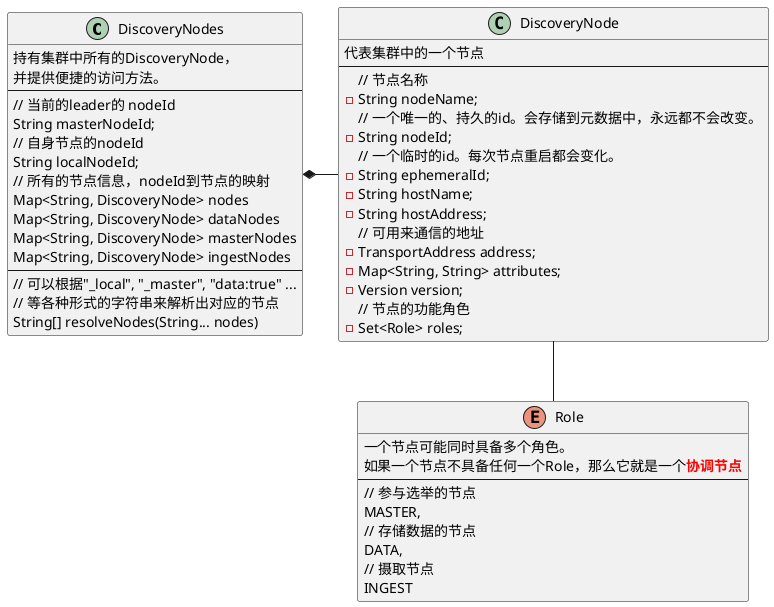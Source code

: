 @startuml
class DiscoveryNodes {
    持有集群中所有的DiscoveryNode，
    并提供便捷的访问方法。
    ---
    // 当前的leader的 nodeId
    String masterNodeId;
    // 自身节点的nodeId
    String localNodeId;
    // 所有的节点信息，nodeId到节点的映射
    Map<String, DiscoveryNode> nodes
    Map<String, DiscoveryNode> dataNodes
    Map<String, DiscoveryNode> masterNodes
    Map<String, DiscoveryNode> ingestNodes
    ---
    // 可以根据"_local", "_master", "data:true" ...
    // 等各种形式的字符串来解析出对应的节点
    String[] resolveNodes(String... nodes)
}

class DiscoveryNode {
    代表集群中的一个节点
    ---
    // 节点名称
    -String nodeName;
    // 一个唯一的、持久的id。会存储到元数据中，永远都不会改变。
    -String nodeId;
    // 一个临时的id。每次节点重启都会变化。
    -String ephemeralId;
    -String hostName;
    -String hostAddress;
    // 可用来通信的地址
    -TransportAddress address;
    -Map<String, String> attributes;
    -Version version;
    // 节点的功能角色
    -Set<Role> roles;
}

enum Role {
    一个节点可能同时具备多个角色。
    如果一个节点不具备任何一个Role，那么它就是一个<font color="red"><b>协调节点
    ---
    // 参与选举的节点
    MASTER,
    // 存储数据的节点
    DATA,
    // 摄取节点
    INGEST
}

DiscoveryNodes *-right-- DiscoveryNode
DiscoveryNode -- Role
@enduml